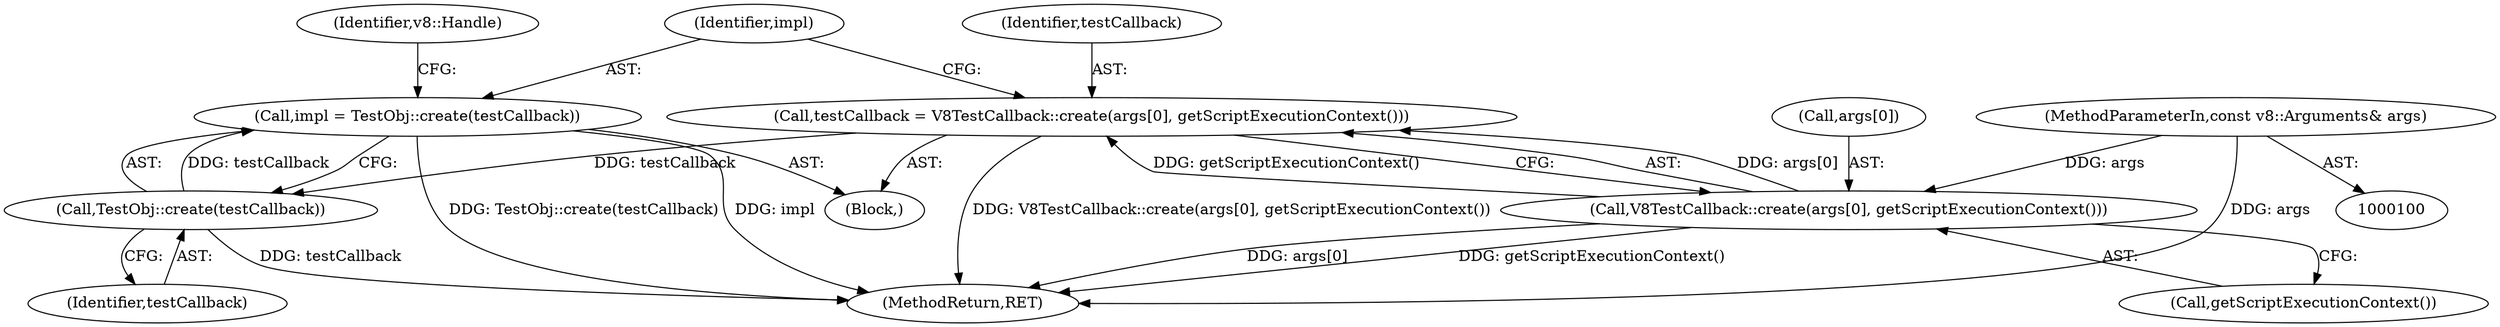 digraph "0_Chrome_e9372a1bfd3588a80fcf49aa07321f0971dd6091_10@API" {
"1000143" [label="(Call,impl = TestObj::create(testCallback))"];
"1000145" [label="(Call,TestObj::create(testCallback))"];
"1000135" [label="(Call,testCallback = V8TestCallback::create(args[0], getScriptExecutionContext()))"];
"1000137" [label="(Call,V8TestCallback::create(args[0], getScriptExecutionContext()))"];
"1000101" [label="(MethodParameterIn,const v8::Arguments& args)"];
"1000136" [label="(Identifier,testCallback)"];
"1000102" [label="(Block,)"];
"1000137" [label="(Call,V8TestCallback::create(args[0], getScriptExecutionContext()))"];
"1000141" [label="(Call,getScriptExecutionContext())"];
"1000161" [label="(MethodReturn,RET)"];
"1000144" [label="(Identifier,impl)"];
"1000149" [label="(Identifier,v8::Handle)"];
"1000135" [label="(Call,testCallback = V8TestCallback::create(args[0], getScriptExecutionContext()))"];
"1000138" [label="(Call,args[0])"];
"1000146" [label="(Identifier,testCallback)"];
"1000143" [label="(Call,impl = TestObj::create(testCallback))"];
"1000101" [label="(MethodParameterIn,const v8::Arguments& args)"];
"1000145" [label="(Call,TestObj::create(testCallback))"];
"1000143" -> "1000102"  [label="AST: "];
"1000143" -> "1000145"  [label="CFG: "];
"1000144" -> "1000143"  [label="AST: "];
"1000145" -> "1000143"  [label="AST: "];
"1000149" -> "1000143"  [label="CFG: "];
"1000143" -> "1000161"  [label="DDG: impl"];
"1000143" -> "1000161"  [label="DDG: TestObj::create(testCallback)"];
"1000145" -> "1000143"  [label="DDG: testCallback"];
"1000145" -> "1000146"  [label="CFG: "];
"1000146" -> "1000145"  [label="AST: "];
"1000145" -> "1000161"  [label="DDG: testCallback"];
"1000135" -> "1000145"  [label="DDG: testCallback"];
"1000135" -> "1000102"  [label="AST: "];
"1000135" -> "1000137"  [label="CFG: "];
"1000136" -> "1000135"  [label="AST: "];
"1000137" -> "1000135"  [label="AST: "];
"1000144" -> "1000135"  [label="CFG: "];
"1000135" -> "1000161"  [label="DDG: V8TestCallback::create(args[0], getScriptExecutionContext())"];
"1000137" -> "1000135"  [label="DDG: args[0]"];
"1000137" -> "1000135"  [label="DDG: getScriptExecutionContext()"];
"1000137" -> "1000141"  [label="CFG: "];
"1000138" -> "1000137"  [label="AST: "];
"1000141" -> "1000137"  [label="AST: "];
"1000137" -> "1000161"  [label="DDG: getScriptExecutionContext()"];
"1000137" -> "1000161"  [label="DDG: args[0]"];
"1000101" -> "1000137"  [label="DDG: args"];
"1000101" -> "1000100"  [label="AST: "];
"1000101" -> "1000161"  [label="DDG: args"];
}
